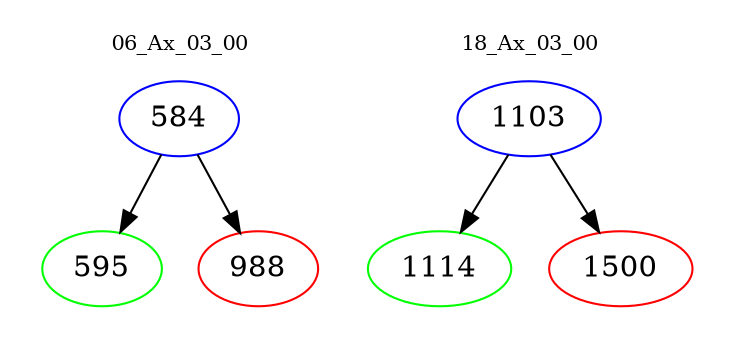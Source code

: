 digraph{
subgraph cluster_0 {
color = white
label = "06_Ax_03_00";
fontsize=10;
T0_584 [label="584", color="blue"]
T0_584 -> T0_595 [color="black"]
T0_595 [label="595", color="green"]
T0_584 -> T0_988 [color="black"]
T0_988 [label="988", color="red"]
}
subgraph cluster_1 {
color = white
label = "18_Ax_03_00";
fontsize=10;
T1_1103 [label="1103", color="blue"]
T1_1103 -> T1_1114 [color="black"]
T1_1114 [label="1114", color="green"]
T1_1103 -> T1_1500 [color="black"]
T1_1500 [label="1500", color="red"]
}
}
